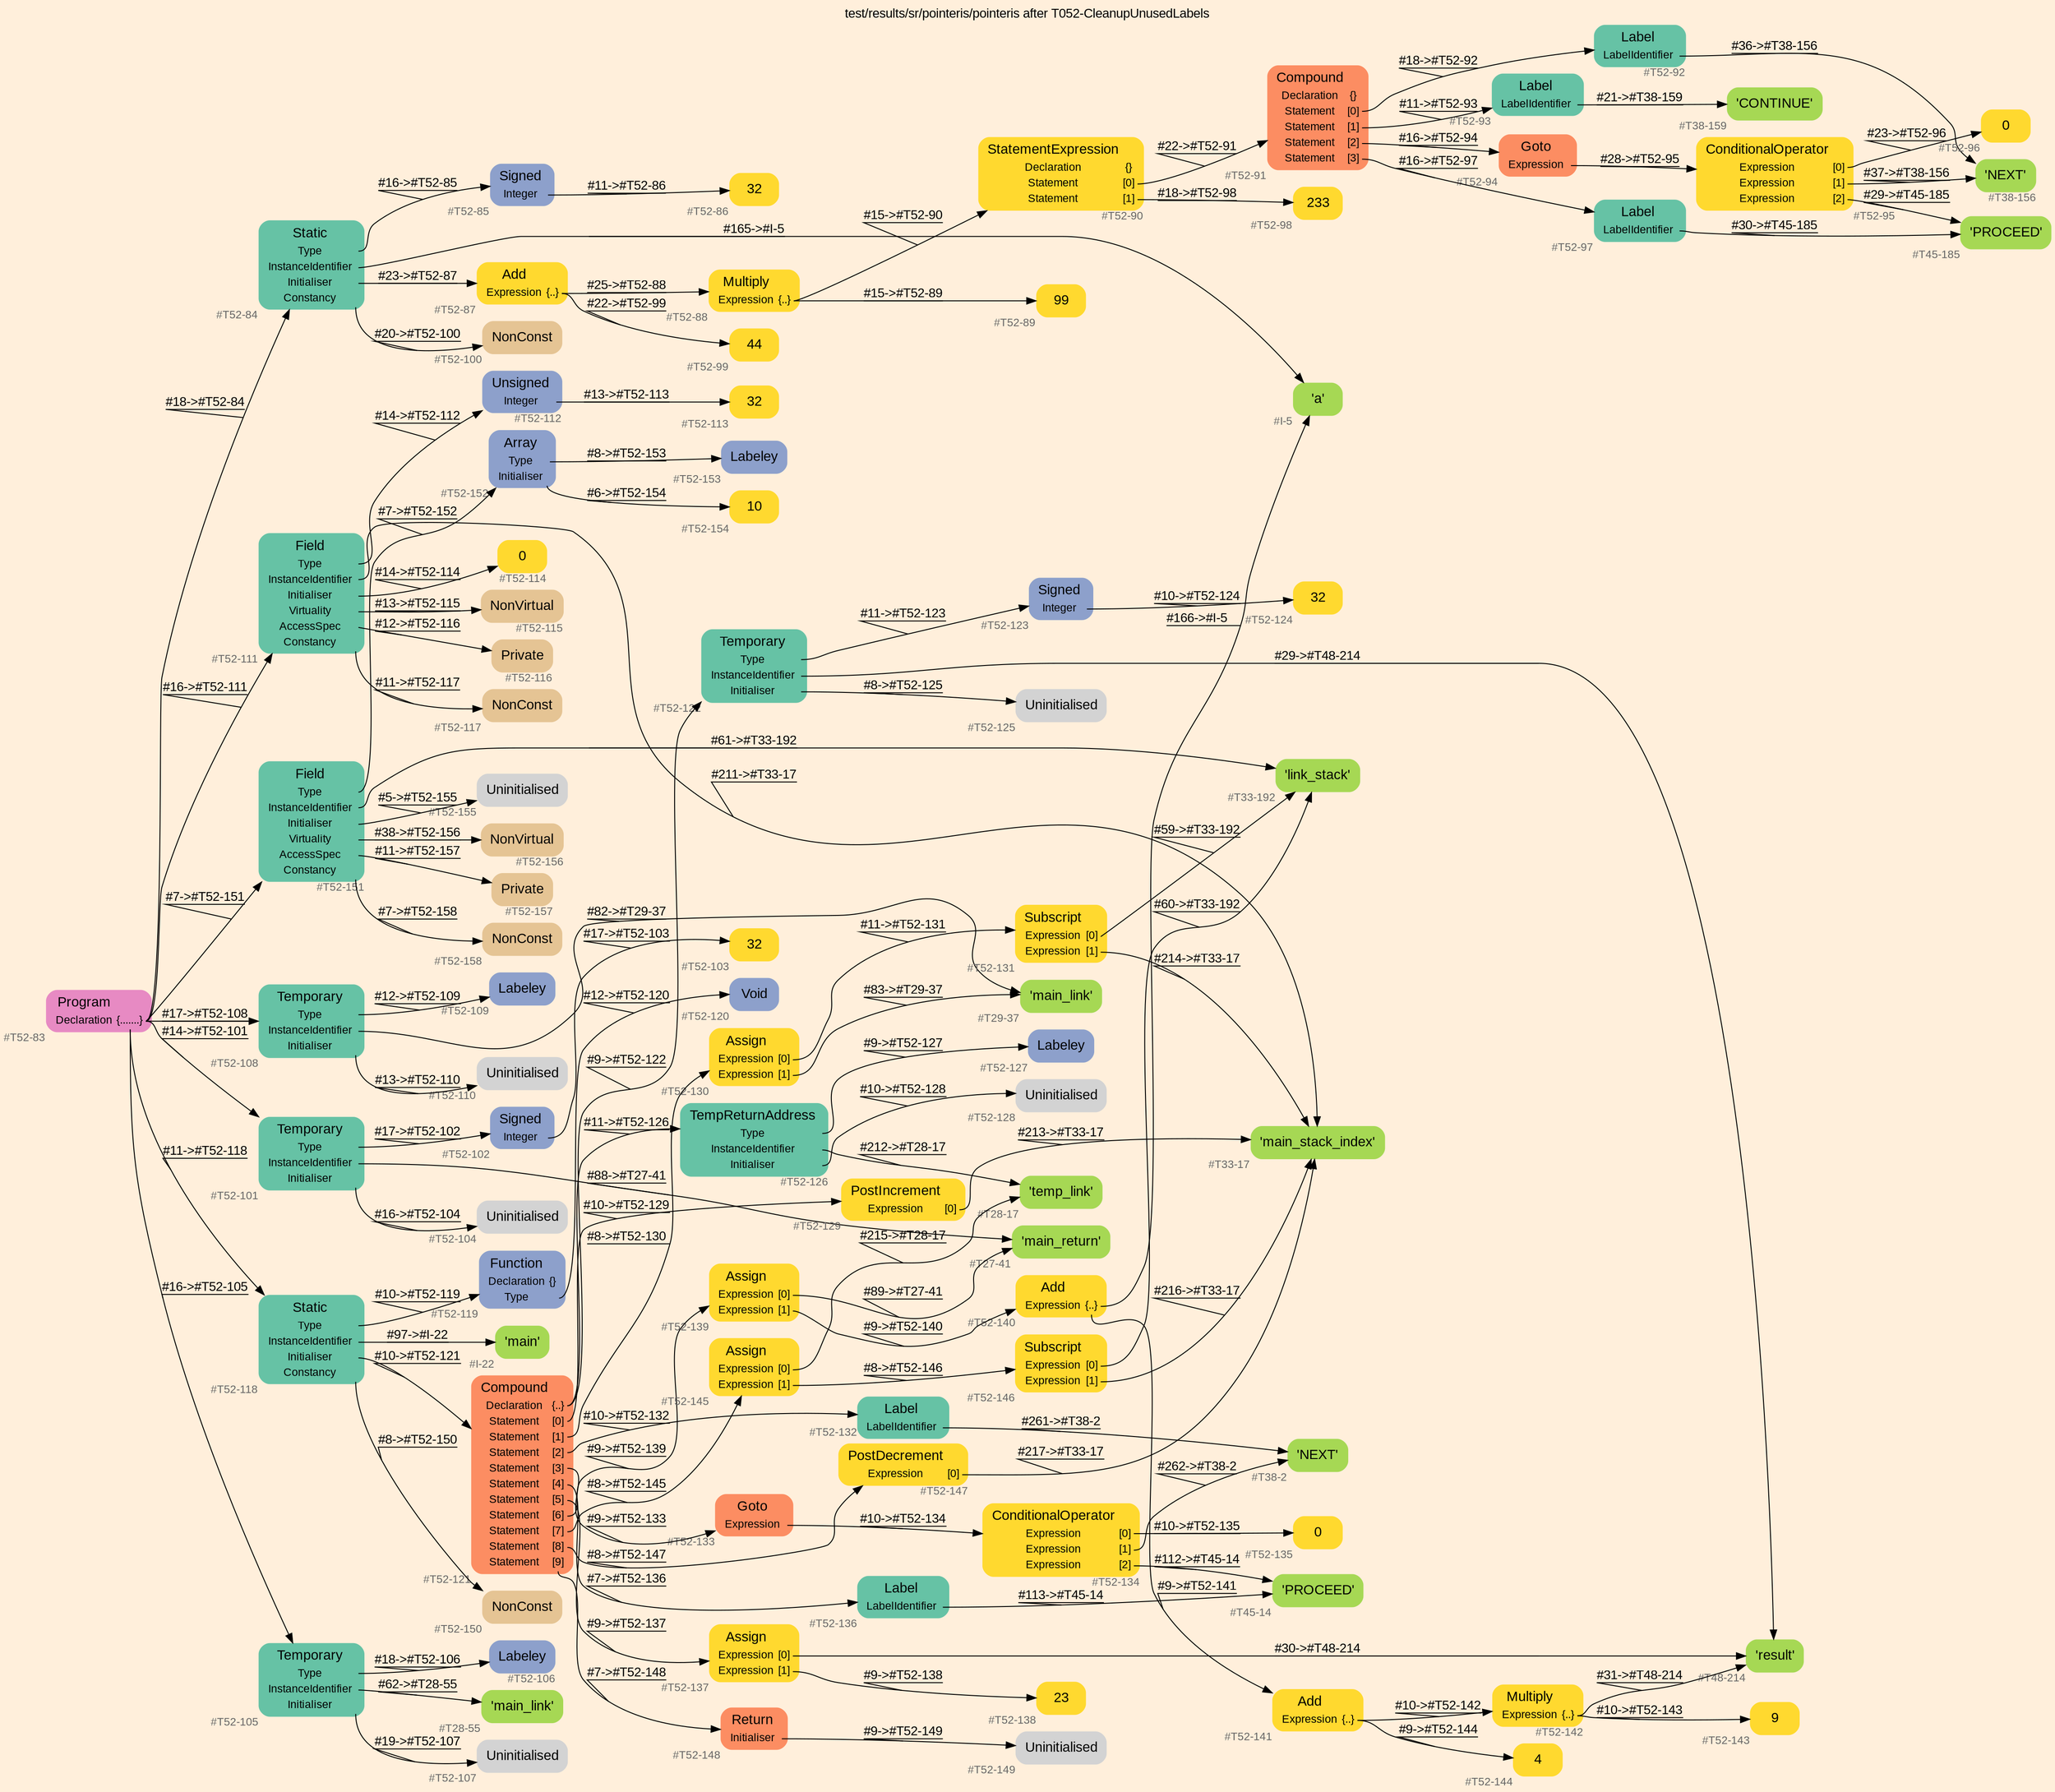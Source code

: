 digraph "test/results/sr/pointeris/pointeris after T052-CleanupUnusedLabels" {
label = "test/results/sr/pointeris/pointeris after T052-CleanupUnusedLabels"
labelloc = t
graph [
    rankdir = "LR"
    ranksep = 0.3
    bgcolor = antiquewhite1
    color = black
    fontcolor = black
    fontname = "Arial"
];
node [
    fontname = "Arial"
];
edge [
    fontname = "Arial"
];

// -------------------- node figure --------------------
// -------- block #T52-83 ----------
"#T52-83" [
    fillcolor = "/set28/4"
    xlabel = "#T52-83"
    fontsize = "12"
    fontcolor = grey40
    shape = "plaintext"
    label = <<TABLE BORDER="0" CELLBORDER="0" CELLSPACING="0">
     <TR><TD><FONT COLOR="black" POINT-SIZE="15">Program</FONT></TD></TR>
     <TR><TD><FONT COLOR="black" POINT-SIZE="12">Declaration</FONT></TD><TD PORT="port0"><FONT COLOR="black" POINT-SIZE="12">{.......}</FONT></TD></TR>
    </TABLE>>
    style = "rounded,filled"
];

// -------- block #T52-84 ----------
"#T52-84" [
    fillcolor = "/set28/1"
    xlabel = "#T52-84"
    fontsize = "12"
    fontcolor = grey40
    shape = "plaintext"
    label = <<TABLE BORDER="0" CELLBORDER="0" CELLSPACING="0">
     <TR><TD><FONT COLOR="black" POINT-SIZE="15">Static</FONT></TD></TR>
     <TR><TD><FONT COLOR="black" POINT-SIZE="12">Type</FONT></TD><TD PORT="port0"></TD></TR>
     <TR><TD><FONT COLOR="black" POINT-SIZE="12">InstanceIdentifier</FONT></TD><TD PORT="port1"></TD></TR>
     <TR><TD><FONT COLOR="black" POINT-SIZE="12">Initialiser</FONT></TD><TD PORT="port2"></TD></TR>
     <TR><TD><FONT COLOR="black" POINT-SIZE="12">Constancy</FONT></TD><TD PORT="port3"></TD></TR>
    </TABLE>>
    style = "rounded,filled"
];

// -------- block #T52-85 ----------
"#T52-85" [
    fillcolor = "/set28/3"
    xlabel = "#T52-85"
    fontsize = "12"
    fontcolor = grey40
    shape = "plaintext"
    label = <<TABLE BORDER="0" CELLBORDER="0" CELLSPACING="0">
     <TR><TD><FONT COLOR="black" POINT-SIZE="15">Signed</FONT></TD></TR>
     <TR><TD><FONT COLOR="black" POINT-SIZE="12">Integer</FONT></TD><TD PORT="port0"></TD></TR>
    </TABLE>>
    style = "rounded,filled"
];

// -------- block #T52-86 ----------
"#T52-86" [
    fillcolor = "/set28/6"
    xlabel = "#T52-86"
    fontsize = "12"
    fontcolor = grey40
    shape = "plaintext"
    label = <<TABLE BORDER="0" CELLBORDER="0" CELLSPACING="0">
     <TR><TD><FONT COLOR="black" POINT-SIZE="15">32</FONT></TD></TR>
    </TABLE>>
    style = "rounded,filled"
];

// -------- block #I-5 ----------
"#I-5" [
    fillcolor = "/set28/5"
    xlabel = "#I-5"
    fontsize = "12"
    fontcolor = grey40
    shape = "plaintext"
    label = <<TABLE BORDER="0" CELLBORDER="0" CELLSPACING="0">
     <TR><TD><FONT COLOR="black" POINT-SIZE="15">'a'</FONT></TD></TR>
    </TABLE>>
    style = "rounded,filled"
];

// -------- block #T52-87 ----------
"#T52-87" [
    fillcolor = "/set28/6"
    xlabel = "#T52-87"
    fontsize = "12"
    fontcolor = grey40
    shape = "plaintext"
    label = <<TABLE BORDER="0" CELLBORDER="0" CELLSPACING="0">
     <TR><TD><FONT COLOR="black" POINT-SIZE="15">Add</FONT></TD></TR>
     <TR><TD><FONT COLOR="black" POINT-SIZE="12">Expression</FONT></TD><TD PORT="port0"><FONT COLOR="black" POINT-SIZE="12">{..}</FONT></TD></TR>
    </TABLE>>
    style = "rounded,filled"
];

// -------- block #T52-88 ----------
"#T52-88" [
    fillcolor = "/set28/6"
    xlabel = "#T52-88"
    fontsize = "12"
    fontcolor = grey40
    shape = "plaintext"
    label = <<TABLE BORDER="0" CELLBORDER="0" CELLSPACING="0">
     <TR><TD><FONT COLOR="black" POINT-SIZE="15">Multiply</FONT></TD></TR>
     <TR><TD><FONT COLOR="black" POINT-SIZE="12">Expression</FONT></TD><TD PORT="port0"><FONT COLOR="black" POINT-SIZE="12">{..}</FONT></TD></TR>
    </TABLE>>
    style = "rounded,filled"
];

// -------- block #T52-89 ----------
"#T52-89" [
    fillcolor = "/set28/6"
    xlabel = "#T52-89"
    fontsize = "12"
    fontcolor = grey40
    shape = "plaintext"
    label = <<TABLE BORDER="0" CELLBORDER="0" CELLSPACING="0">
     <TR><TD><FONT COLOR="black" POINT-SIZE="15">99</FONT></TD></TR>
    </TABLE>>
    style = "rounded,filled"
];

// -------- block #T52-90 ----------
"#T52-90" [
    fillcolor = "/set28/6"
    xlabel = "#T52-90"
    fontsize = "12"
    fontcolor = grey40
    shape = "plaintext"
    label = <<TABLE BORDER="0" CELLBORDER="0" CELLSPACING="0">
     <TR><TD><FONT COLOR="black" POINT-SIZE="15">StatementExpression</FONT></TD></TR>
     <TR><TD><FONT COLOR="black" POINT-SIZE="12">Declaration</FONT></TD><TD PORT="port0"><FONT COLOR="black" POINT-SIZE="12">{}</FONT></TD></TR>
     <TR><TD><FONT COLOR="black" POINT-SIZE="12">Statement</FONT></TD><TD PORT="port1"><FONT COLOR="black" POINT-SIZE="12">[0]</FONT></TD></TR>
     <TR><TD><FONT COLOR="black" POINT-SIZE="12">Statement</FONT></TD><TD PORT="port2"><FONT COLOR="black" POINT-SIZE="12">[1]</FONT></TD></TR>
    </TABLE>>
    style = "rounded,filled"
];

// -------- block #T52-91 ----------
"#T52-91" [
    fillcolor = "/set28/2"
    xlabel = "#T52-91"
    fontsize = "12"
    fontcolor = grey40
    shape = "plaintext"
    label = <<TABLE BORDER="0" CELLBORDER="0" CELLSPACING="0">
     <TR><TD><FONT COLOR="black" POINT-SIZE="15">Compound</FONT></TD></TR>
     <TR><TD><FONT COLOR="black" POINT-SIZE="12">Declaration</FONT></TD><TD PORT="port0"><FONT COLOR="black" POINT-SIZE="12">{}</FONT></TD></TR>
     <TR><TD><FONT COLOR="black" POINT-SIZE="12">Statement</FONT></TD><TD PORT="port1"><FONT COLOR="black" POINT-SIZE="12">[0]</FONT></TD></TR>
     <TR><TD><FONT COLOR="black" POINT-SIZE="12">Statement</FONT></TD><TD PORT="port2"><FONT COLOR="black" POINT-SIZE="12">[1]</FONT></TD></TR>
     <TR><TD><FONT COLOR="black" POINT-SIZE="12">Statement</FONT></TD><TD PORT="port3"><FONT COLOR="black" POINT-SIZE="12">[2]</FONT></TD></TR>
     <TR><TD><FONT COLOR="black" POINT-SIZE="12">Statement</FONT></TD><TD PORT="port4"><FONT COLOR="black" POINT-SIZE="12">[3]</FONT></TD></TR>
    </TABLE>>
    style = "rounded,filled"
];

// -------- block #T52-92 ----------
"#T52-92" [
    fillcolor = "/set28/1"
    xlabel = "#T52-92"
    fontsize = "12"
    fontcolor = grey40
    shape = "plaintext"
    label = <<TABLE BORDER="0" CELLBORDER="0" CELLSPACING="0">
     <TR><TD><FONT COLOR="black" POINT-SIZE="15">Label</FONT></TD></TR>
     <TR><TD><FONT COLOR="black" POINT-SIZE="12">LabelIdentifier</FONT></TD><TD PORT="port0"></TD></TR>
    </TABLE>>
    style = "rounded,filled"
];

// -------- block #T38-156 ----------
"#T38-156" [
    fillcolor = "/set28/5"
    xlabel = "#T38-156"
    fontsize = "12"
    fontcolor = grey40
    shape = "plaintext"
    label = <<TABLE BORDER="0" CELLBORDER="0" CELLSPACING="0">
     <TR><TD><FONT COLOR="black" POINT-SIZE="15">'NEXT'</FONT></TD></TR>
    </TABLE>>
    style = "rounded,filled"
];

// -------- block #T52-93 ----------
"#T52-93" [
    fillcolor = "/set28/1"
    xlabel = "#T52-93"
    fontsize = "12"
    fontcolor = grey40
    shape = "plaintext"
    label = <<TABLE BORDER="0" CELLBORDER="0" CELLSPACING="0">
     <TR><TD><FONT COLOR="black" POINT-SIZE="15">Label</FONT></TD></TR>
     <TR><TD><FONT COLOR="black" POINT-SIZE="12">LabelIdentifier</FONT></TD><TD PORT="port0"></TD></TR>
    </TABLE>>
    style = "rounded,filled"
];

// -------- block #T38-159 ----------
"#T38-159" [
    fillcolor = "/set28/5"
    xlabel = "#T38-159"
    fontsize = "12"
    fontcolor = grey40
    shape = "plaintext"
    label = <<TABLE BORDER="0" CELLBORDER="0" CELLSPACING="0">
     <TR><TD><FONT COLOR="black" POINT-SIZE="15">'CONTINUE'</FONT></TD></TR>
    </TABLE>>
    style = "rounded,filled"
];

// -------- block #T52-94 ----------
"#T52-94" [
    fillcolor = "/set28/2"
    xlabel = "#T52-94"
    fontsize = "12"
    fontcolor = grey40
    shape = "plaintext"
    label = <<TABLE BORDER="0" CELLBORDER="0" CELLSPACING="0">
     <TR><TD><FONT COLOR="black" POINT-SIZE="15">Goto</FONT></TD></TR>
     <TR><TD><FONT COLOR="black" POINT-SIZE="12">Expression</FONT></TD><TD PORT="port0"></TD></TR>
    </TABLE>>
    style = "rounded,filled"
];

// -------- block #T52-95 ----------
"#T52-95" [
    fillcolor = "/set28/6"
    xlabel = "#T52-95"
    fontsize = "12"
    fontcolor = grey40
    shape = "plaintext"
    label = <<TABLE BORDER="0" CELLBORDER="0" CELLSPACING="0">
     <TR><TD><FONT COLOR="black" POINT-SIZE="15">ConditionalOperator</FONT></TD></TR>
     <TR><TD><FONT COLOR="black" POINT-SIZE="12">Expression</FONT></TD><TD PORT="port0"><FONT COLOR="black" POINT-SIZE="12">[0]</FONT></TD></TR>
     <TR><TD><FONT COLOR="black" POINT-SIZE="12">Expression</FONT></TD><TD PORT="port1"><FONT COLOR="black" POINT-SIZE="12">[1]</FONT></TD></TR>
     <TR><TD><FONT COLOR="black" POINT-SIZE="12">Expression</FONT></TD><TD PORT="port2"><FONT COLOR="black" POINT-SIZE="12">[2]</FONT></TD></TR>
    </TABLE>>
    style = "rounded,filled"
];

// -------- block #T52-96 ----------
"#T52-96" [
    fillcolor = "/set28/6"
    xlabel = "#T52-96"
    fontsize = "12"
    fontcolor = grey40
    shape = "plaintext"
    label = <<TABLE BORDER="0" CELLBORDER="0" CELLSPACING="0">
     <TR><TD><FONT COLOR="black" POINT-SIZE="15">0</FONT></TD></TR>
    </TABLE>>
    style = "rounded,filled"
];

// -------- block #T45-185 ----------
"#T45-185" [
    fillcolor = "/set28/5"
    xlabel = "#T45-185"
    fontsize = "12"
    fontcolor = grey40
    shape = "plaintext"
    label = <<TABLE BORDER="0" CELLBORDER="0" CELLSPACING="0">
     <TR><TD><FONT COLOR="black" POINT-SIZE="15">'PROCEED'</FONT></TD></TR>
    </TABLE>>
    style = "rounded,filled"
];

// -------- block #T52-97 ----------
"#T52-97" [
    fillcolor = "/set28/1"
    xlabel = "#T52-97"
    fontsize = "12"
    fontcolor = grey40
    shape = "plaintext"
    label = <<TABLE BORDER="0" CELLBORDER="0" CELLSPACING="0">
     <TR><TD><FONT COLOR="black" POINT-SIZE="15">Label</FONT></TD></TR>
     <TR><TD><FONT COLOR="black" POINT-SIZE="12">LabelIdentifier</FONT></TD><TD PORT="port0"></TD></TR>
    </TABLE>>
    style = "rounded,filled"
];

// -------- block #T52-98 ----------
"#T52-98" [
    fillcolor = "/set28/6"
    xlabel = "#T52-98"
    fontsize = "12"
    fontcolor = grey40
    shape = "plaintext"
    label = <<TABLE BORDER="0" CELLBORDER="0" CELLSPACING="0">
     <TR><TD><FONT COLOR="black" POINT-SIZE="15">233</FONT></TD></TR>
    </TABLE>>
    style = "rounded,filled"
];

// -------- block #T52-99 ----------
"#T52-99" [
    fillcolor = "/set28/6"
    xlabel = "#T52-99"
    fontsize = "12"
    fontcolor = grey40
    shape = "plaintext"
    label = <<TABLE BORDER="0" CELLBORDER="0" CELLSPACING="0">
     <TR><TD><FONT COLOR="black" POINT-SIZE="15">44</FONT></TD></TR>
    </TABLE>>
    style = "rounded,filled"
];

// -------- block #T52-100 ----------
"#T52-100" [
    fillcolor = "/set28/7"
    xlabel = "#T52-100"
    fontsize = "12"
    fontcolor = grey40
    shape = "plaintext"
    label = <<TABLE BORDER="0" CELLBORDER="0" CELLSPACING="0">
     <TR><TD><FONT COLOR="black" POINT-SIZE="15">NonConst</FONT></TD></TR>
    </TABLE>>
    style = "rounded,filled"
];

// -------- block #T52-101 ----------
"#T52-101" [
    fillcolor = "/set28/1"
    xlabel = "#T52-101"
    fontsize = "12"
    fontcolor = grey40
    shape = "plaintext"
    label = <<TABLE BORDER="0" CELLBORDER="0" CELLSPACING="0">
     <TR><TD><FONT COLOR="black" POINT-SIZE="15">Temporary</FONT></TD></TR>
     <TR><TD><FONT COLOR="black" POINT-SIZE="12">Type</FONT></TD><TD PORT="port0"></TD></TR>
     <TR><TD><FONT COLOR="black" POINT-SIZE="12">InstanceIdentifier</FONT></TD><TD PORT="port1"></TD></TR>
     <TR><TD><FONT COLOR="black" POINT-SIZE="12">Initialiser</FONT></TD><TD PORT="port2"></TD></TR>
    </TABLE>>
    style = "rounded,filled"
];

// -------- block #T52-102 ----------
"#T52-102" [
    fillcolor = "/set28/3"
    xlabel = "#T52-102"
    fontsize = "12"
    fontcolor = grey40
    shape = "plaintext"
    label = <<TABLE BORDER="0" CELLBORDER="0" CELLSPACING="0">
     <TR><TD><FONT COLOR="black" POINT-SIZE="15">Signed</FONT></TD></TR>
     <TR><TD><FONT COLOR="black" POINT-SIZE="12">Integer</FONT></TD><TD PORT="port0"></TD></TR>
    </TABLE>>
    style = "rounded,filled"
];

// -------- block #T52-103 ----------
"#T52-103" [
    fillcolor = "/set28/6"
    xlabel = "#T52-103"
    fontsize = "12"
    fontcolor = grey40
    shape = "plaintext"
    label = <<TABLE BORDER="0" CELLBORDER="0" CELLSPACING="0">
     <TR><TD><FONT COLOR="black" POINT-SIZE="15">32</FONT></TD></TR>
    </TABLE>>
    style = "rounded,filled"
];

// -------- block #T27-41 ----------
"#T27-41" [
    fillcolor = "/set28/5"
    xlabel = "#T27-41"
    fontsize = "12"
    fontcolor = grey40
    shape = "plaintext"
    label = <<TABLE BORDER="0" CELLBORDER="0" CELLSPACING="0">
     <TR><TD><FONT COLOR="black" POINT-SIZE="15">'main_return'</FONT></TD></TR>
    </TABLE>>
    style = "rounded,filled"
];

// -------- block #T52-104 ----------
"#T52-104" [
    xlabel = "#T52-104"
    fontsize = "12"
    fontcolor = grey40
    shape = "plaintext"
    label = <<TABLE BORDER="0" CELLBORDER="0" CELLSPACING="0">
     <TR><TD><FONT COLOR="black" POINT-SIZE="15">Uninitialised</FONT></TD></TR>
    </TABLE>>
    style = "rounded,filled"
];

// -------- block #T52-105 ----------
"#T52-105" [
    fillcolor = "/set28/1"
    xlabel = "#T52-105"
    fontsize = "12"
    fontcolor = grey40
    shape = "plaintext"
    label = <<TABLE BORDER="0" CELLBORDER="0" CELLSPACING="0">
     <TR><TD><FONT COLOR="black" POINT-SIZE="15">Temporary</FONT></TD></TR>
     <TR><TD><FONT COLOR="black" POINT-SIZE="12">Type</FONT></TD><TD PORT="port0"></TD></TR>
     <TR><TD><FONT COLOR="black" POINT-SIZE="12">InstanceIdentifier</FONT></TD><TD PORT="port1"></TD></TR>
     <TR><TD><FONT COLOR="black" POINT-SIZE="12">Initialiser</FONT></TD><TD PORT="port2"></TD></TR>
    </TABLE>>
    style = "rounded,filled"
];

// -------- block #T52-106 ----------
"#T52-106" [
    fillcolor = "/set28/3"
    xlabel = "#T52-106"
    fontsize = "12"
    fontcolor = grey40
    shape = "plaintext"
    label = <<TABLE BORDER="0" CELLBORDER="0" CELLSPACING="0">
     <TR><TD><FONT COLOR="black" POINT-SIZE="15">Labeley</FONT></TD></TR>
    </TABLE>>
    style = "rounded,filled"
];

// -------- block #T28-55 ----------
"#T28-55" [
    fillcolor = "/set28/5"
    xlabel = "#T28-55"
    fontsize = "12"
    fontcolor = grey40
    shape = "plaintext"
    label = <<TABLE BORDER="0" CELLBORDER="0" CELLSPACING="0">
     <TR><TD><FONT COLOR="black" POINT-SIZE="15">'main_link'</FONT></TD></TR>
    </TABLE>>
    style = "rounded,filled"
];

// -------- block #T52-107 ----------
"#T52-107" [
    xlabel = "#T52-107"
    fontsize = "12"
    fontcolor = grey40
    shape = "plaintext"
    label = <<TABLE BORDER="0" CELLBORDER="0" CELLSPACING="0">
     <TR><TD><FONT COLOR="black" POINT-SIZE="15">Uninitialised</FONT></TD></TR>
    </TABLE>>
    style = "rounded,filled"
];

// -------- block #T52-108 ----------
"#T52-108" [
    fillcolor = "/set28/1"
    xlabel = "#T52-108"
    fontsize = "12"
    fontcolor = grey40
    shape = "plaintext"
    label = <<TABLE BORDER="0" CELLBORDER="0" CELLSPACING="0">
     <TR><TD><FONT COLOR="black" POINT-SIZE="15">Temporary</FONT></TD></TR>
     <TR><TD><FONT COLOR="black" POINT-SIZE="12">Type</FONT></TD><TD PORT="port0"></TD></TR>
     <TR><TD><FONT COLOR="black" POINT-SIZE="12">InstanceIdentifier</FONT></TD><TD PORT="port1"></TD></TR>
     <TR><TD><FONT COLOR="black" POINT-SIZE="12">Initialiser</FONT></TD><TD PORT="port2"></TD></TR>
    </TABLE>>
    style = "rounded,filled"
];

// -------- block #T52-109 ----------
"#T52-109" [
    fillcolor = "/set28/3"
    xlabel = "#T52-109"
    fontsize = "12"
    fontcolor = grey40
    shape = "plaintext"
    label = <<TABLE BORDER="0" CELLBORDER="0" CELLSPACING="0">
     <TR><TD><FONT COLOR="black" POINT-SIZE="15">Labeley</FONT></TD></TR>
    </TABLE>>
    style = "rounded,filled"
];

// -------- block #T29-37 ----------
"#T29-37" [
    fillcolor = "/set28/5"
    xlabel = "#T29-37"
    fontsize = "12"
    fontcolor = grey40
    shape = "plaintext"
    label = <<TABLE BORDER="0" CELLBORDER="0" CELLSPACING="0">
     <TR><TD><FONT COLOR="black" POINT-SIZE="15">'main_link'</FONT></TD></TR>
    </TABLE>>
    style = "rounded,filled"
];

// -------- block #T52-110 ----------
"#T52-110" [
    xlabel = "#T52-110"
    fontsize = "12"
    fontcolor = grey40
    shape = "plaintext"
    label = <<TABLE BORDER="0" CELLBORDER="0" CELLSPACING="0">
     <TR><TD><FONT COLOR="black" POINT-SIZE="15">Uninitialised</FONT></TD></TR>
    </TABLE>>
    style = "rounded,filled"
];

// -------- block #T52-111 ----------
"#T52-111" [
    fillcolor = "/set28/1"
    xlabel = "#T52-111"
    fontsize = "12"
    fontcolor = grey40
    shape = "plaintext"
    label = <<TABLE BORDER="0" CELLBORDER="0" CELLSPACING="0">
     <TR><TD><FONT COLOR="black" POINT-SIZE="15">Field</FONT></TD></TR>
     <TR><TD><FONT COLOR="black" POINT-SIZE="12">Type</FONT></TD><TD PORT="port0"></TD></TR>
     <TR><TD><FONT COLOR="black" POINT-SIZE="12">InstanceIdentifier</FONT></TD><TD PORT="port1"></TD></TR>
     <TR><TD><FONT COLOR="black" POINT-SIZE="12">Initialiser</FONT></TD><TD PORT="port2"></TD></TR>
     <TR><TD><FONT COLOR="black" POINT-SIZE="12">Virtuality</FONT></TD><TD PORT="port3"></TD></TR>
     <TR><TD><FONT COLOR="black" POINT-SIZE="12">AccessSpec</FONT></TD><TD PORT="port4"></TD></TR>
     <TR><TD><FONT COLOR="black" POINT-SIZE="12">Constancy</FONT></TD><TD PORT="port5"></TD></TR>
    </TABLE>>
    style = "rounded,filled"
];

// -------- block #T52-112 ----------
"#T52-112" [
    fillcolor = "/set28/3"
    xlabel = "#T52-112"
    fontsize = "12"
    fontcolor = grey40
    shape = "plaintext"
    label = <<TABLE BORDER="0" CELLBORDER="0" CELLSPACING="0">
     <TR><TD><FONT COLOR="black" POINT-SIZE="15">Unsigned</FONT></TD></TR>
     <TR><TD><FONT COLOR="black" POINT-SIZE="12">Integer</FONT></TD><TD PORT="port0"></TD></TR>
    </TABLE>>
    style = "rounded,filled"
];

// -------- block #T52-113 ----------
"#T52-113" [
    fillcolor = "/set28/6"
    xlabel = "#T52-113"
    fontsize = "12"
    fontcolor = grey40
    shape = "plaintext"
    label = <<TABLE BORDER="0" CELLBORDER="0" CELLSPACING="0">
     <TR><TD><FONT COLOR="black" POINT-SIZE="15">32</FONT></TD></TR>
    </TABLE>>
    style = "rounded,filled"
];

// -------- block #T33-17 ----------
"#T33-17" [
    fillcolor = "/set28/5"
    xlabel = "#T33-17"
    fontsize = "12"
    fontcolor = grey40
    shape = "plaintext"
    label = <<TABLE BORDER="0" CELLBORDER="0" CELLSPACING="0">
     <TR><TD><FONT COLOR="black" POINT-SIZE="15">'main_stack_index'</FONT></TD></TR>
    </TABLE>>
    style = "rounded,filled"
];

// -------- block #T52-114 ----------
"#T52-114" [
    fillcolor = "/set28/6"
    xlabel = "#T52-114"
    fontsize = "12"
    fontcolor = grey40
    shape = "plaintext"
    label = <<TABLE BORDER="0" CELLBORDER="0" CELLSPACING="0">
     <TR><TD><FONT COLOR="black" POINT-SIZE="15">0</FONT></TD></TR>
    </TABLE>>
    style = "rounded,filled"
];

// -------- block #T52-115 ----------
"#T52-115" [
    fillcolor = "/set28/7"
    xlabel = "#T52-115"
    fontsize = "12"
    fontcolor = grey40
    shape = "plaintext"
    label = <<TABLE BORDER="0" CELLBORDER="0" CELLSPACING="0">
     <TR><TD><FONT COLOR="black" POINT-SIZE="15">NonVirtual</FONT></TD></TR>
    </TABLE>>
    style = "rounded,filled"
];

// -------- block #T52-116 ----------
"#T52-116" [
    fillcolor = "/set28/7"
    xlabel = "#T52-116"
    fontsize = "12"
    fontcolor = grey40
    shape = "plaintext"
    label = <<TABLE BORDER="0" CELLBORDER="0" CELLSPACING="0">
     <TR><TD><FONT COLOR="black" POINT-SIZE="15">Private</FONT></TD></TR>
    </TABLE>>
    style = "rounded,filled"
];

// -------- block #T52-117 ----------
"#T52-117" [
    fillcolor = "/set28/7"
    xlabel = "#T52-117"
    fontsize = "12"
    fontcolor = grey40
    shape = "plaintext"
    label = <<TABLE BORDER="0" CELLBORDER="0" CELLSPACING="0">
     <TR><TD><FONT COLOR="black" POINT-SIZE="15">NonConst</FONT></TD></TR>
    </TABLE>>
    style = "rounded,filled"
];

// -------- block #T52-118 ----------
"#T52-118" [
    fillcolor = "/set28/1"
    xlabel = "#T52-118"
    fontsize = "12"
    fontcolor = grey40
    shape = "plaintext"
    label = <<TABLE BORDER="0" CELLBORDER="0" CELLSPACING="0">
     <TR><TD><FONT COLOR="black" POINT-SIZE="15">Static</FONT></TD></TR>
     <TR><TD><FONT COLOR="black" POINT-SIZE="12">Type</FONT></TD><TD PORT="port0"></TD></TR>
     <TR><TD><FONT COLOR="black" POINT-SIZE="12">InstanceIdentifier</FONT></TD><TD PORT="port1"></TD></TR>
     <TR><TD><FONT COLOR="black" POINT-SIZE="12">Initialiser</FONT></TD><TD PORT="port2"></TD></TR>
     <TR><TD><FONT COLOR="black" POINT-SIZE="12">Constancy</FONT></TD><TD PORT="port3"></TD></TR>
    </TABLE>>
    style = "rounded,filled"
];

// -------- block #T52-119 ----------
"#T52-119" [
    fillcolor = "/set28/3"
    xlabel = "#T52-119"
    fontsize = "12"
    fontcolor = grey40
    shape = "plaintext"
    label = <<TABLE BORDER="0" CELLBORDER="0" CELLSPACING="0">
     <TR><TD><FONT COLOR="black" POINT-SIZE="15">Function</FONT></TD></TR>
     <TR><TD><FONT COLOR="black" POINT-SIZE="12">Declaration</FONT></TD><TD PORT="port0"><FONT COLOR="black" POINT-SIZE="12">{}</FONT></TD></TR>
     <TR><TD><FONT COLOR="black" POINT-SIZE="12">Type</FONT></TD><TD PORT="port1"></TD></TR>
    </TABLE>>
    style = "rounded,filled"
];

// -------- block #T52-120 ----------
"#T52-120" [
    fillcolor = "/set28/3"
    xlabel = "#T52-120"
    fontsize = "12"
    fontcolor = grey40
    shape = "plaintext"
    label = <<TABLE BORDER="0" CELLBORDER="0" CELLSPACING="0">
     <TR><TD><FONT COLOR="black" POINT-SIZE="15">Void</FONT></TD></TR>
    </TABLE>>
    style = "rounded,filled"
];

// -------- block #I-22 ----------
"#I-22" [
    fillcolor = "/set28/5"
    xlabel = "#I-22"
    fontsize = "12"
    fontcolor = grey40
    shape = "plaintext"
    label = <<TABLE BORDER="0" CELLBORDER="0" CELLSPACING="0">
     <TR><TD><FONT COLOR="black" POINT-SIZE="15">'main'</FONT></TD></TR>
    </TABLE>>
    style = "rounded,filled"
];

// -------- block #T52-121 ----------
"#T52-121" [
    fillcolor = "/set28/2"
    xlabel = "#T52-121"
    fontsize = "12"
    fontcolor = grey40
    shape = "plaintext"
    label = <<TABLE BORDER="0" CELLBORDER="0" CELLSPACING="0">
     <TR><TD><FONT COLOR="black" POINT-SIZE="15">Compound</FONT></TD></TR>
     <TR><TD><FONT COLOR="black" POINT-SIZE="12">Declaration</FONT></TD><TD PORT="port0"><FONT COLOR="black" POINT-SIZE="12">{..}</FONT></TD></TR>
     <TR><TD><FONT COLOR="black" POINT-SIZE="12">Statement</FONT></TD><TD PORT="port1"><FONT COLOR="black" POINT-SIZE="12">[0]</FONT></TD></TR>
     <TR><TD><FONT COLOR="black" POINT-SIZE="12">Statement</FONT></TD><TD PORT="port2"><FONT COLOR="black" POINT-SIZE="12">[1]</FONT></TD></TR>
     <TR><TD><FONT COLOR="black" POINT-SIZE="12">Statement</FONT></TD><TD PORT="port3"><FONT COLOR="black" POINT-SIZE="12">[2]</FONT></TD></TR>
     <TR><TD><FONT COLOR="black" POINT-SIZE="12">Statement</FONT></TD><TD PORT="port4"><FONT COLOR="black" POINT-SIZE="12">[3]</FONT></TD></TR>
     <TR><TD><FONT COLOR="black" POINT-SIZE="12">Statement</FONT></TD><TD PORT="port5"><FONT COLOR="black" POINT-SIZE="12">[4]</FONT></TD></TR>
     <TR><TD><FONT COLOR="black" POINT-SIZE="12">Statement</FONT></TD><TD PORT="port6"><FONT COLOR="black" POINT-SIZE="12">[5]</FONT></TD></TR>
     <TR><TD><FONT COLOR="black" POINT-SIZE="12">Statement</FONT></TD><TD PORT="port7"><FONT COLOR="black" POINT-SIZE="12">[6]</FONT></TD></TR>
     <TR><TD><FONT COLOR="black" POINT-SIZE="12">Statement</FONT></TD><TD PORT="port8"><FONT COLOR="black" POINT-SIZE="12">[7]</FONT></TD></TR>
     <TR><TD><FONT COLOR="black" POINT-SIZE="12">Statement</FONT></TD><TD PORT="port9"><FONT COLOR="black" POINT-SIZE="12">[8]</FONT></TD></TR>
     <TR><TD><FONT COLOR="black" POINT-SIZE="12">Statement</FONT></TD><TD PORT="port10"><FONT COLOR="black" POINT-SIZE="12">[9]</FONT></TD></TR>
    </TABLE>>
    style = "rounded,filled"
];

// -------- block #T52-122 ----------
"#T52-122" [
    fillcolor = "/set28/1"
    xlabel = "#T52-122"
    fontsize = "12"
    fontcolor = grey40
    shape = "plaintext"
    label = <<TABLE BORDER="0" CELLBORDER="0" CELLSPACING="0">
     <TR><TD><FONT COLOR="black" POINT-SIZE="15">Temporary</FONT></TD></TR>
     <TR><TD><FONT COLOR="black" POINT-SIZE="12">Type</FONT></TD><TD PORT="port0"></TD></TR>
     <TR><TD><FONT COLOR="black" POINT-SIZE="12">InstanceIdentifier</FONT></TD><TD PORT="port1"></TD></TR>
     <TR><TD><FONT COLOR="black" POINT-SIZE="12">Initialiser</FONT></TD><TD PORT="port2"></TD></TR>
    </TABLE>>
    style = "rounded,filled"
];

// -------- block #T52-123 ----------
"#T52-123" [
    fillcolor = "/set28/3"
    xlabel = "#T52-123"
    fontsize = "12"
    fontcolor = grey40
    shape = "plaintext"
    label = <<TABLE BORDER="0" CELLBORDER="0" CELLSPACING="0">
     <TR><TD><FONT COLOR="black" POINT-SIZE="15">Signed</FONT></TD></TR>
     <TR><TD><FONT COLOR="black" POINT-SIZE="12">Integer</FONT></TD><TD PORT="port0"></TD></TR>
    </TABLE>>
    style = "rounded,filled"
];

// -------- block #T52-124 ----------
"#T52-124" [
    fillcolor = "/set28/6"
    xlabel = "#T52-124"
    fontsize = "12"
    fontcolor = grey40
    shape = "plaintext"
    label = <<TABLE BORDER="0" CELLBORDER="0" CELLSPACING="0">
     <TR><TD><FONT COLOR="black" POINT-SIZE="15">32</FONT></TD></TR>
    </TABLE>>
    style = "rounded,filled"
];

// -------- block #T48-214 ----------
"#T48-214" [
    fillcolor = "/set28/5"
    xlabel = "#T48-214"
    fontsize = "12"
    fontcolor = grey40
    shape = "plaintext"
    label = <<TABLE BORDER="0" CELLBORDER="0" CELLSPACING="0">
     <TR><TD><FONT COLOR="black" POINT-SIZE="15">'result'</FONT></TD></TR>
    </TABLE>>
    style = "rounded,filled"
];

// -------- block #T52-125 ----------
"#T52-125" [
    xlabel = "#T52-125"
    fontsize = "12"
    fontcolor = grey40
    shape = "plaintext"
    label = <<TABLE BORDER="0" CELLBORDER="0" CELLSPACING="0">
     <TR><TD><FONT COLOR="black" POINT-SIZE="15">Uninitialised</FONT></TD></TR>
    </TABLE>>
    style = "rounded,filled"
];

// -------- block #T52-126 ----------
"#T52-126" [
    fillcolor = "/set28/1"
    xlabel = "#T52-126"
    fontsize = "12"
    fontcolor = grey40
    shape = "plaintext"
    label = <<TABLE BORDER="0" CELLBORDER="0" CELLSPACING="0">
     <TR><TD><FONT COLOR="black" POINT-SIZE="15">TempReturnAddress</FONT></TD></TR>
     <TR><TD><FONT COLOR="black" POINT-SIZE="12">Type</FONT></TD><TD PORT="port0"></TD></TR>
     <TR><TD><FONT COLOR="black" POINT-SIZE="12">InstanceIdentifier</FONT></TD><TD PORT="port1"></TD></TR>
     <TR><TD><FONT COLOR="black" POINT-SIZE="12">Initialiser</FONT></TD><TD PORT="port2"></TD></TR>
    </TABLE>>
    style = "rounded,filled"
];

// -------- block #T52-127 ----------
"#T52-127" [
    fillcolor = "/set28/3"
    xlabel = "#T52-127"
    fontsize = "12"
    fontcolor = grey40
    shape = "plaintext"
    label = <<TABLE BORDER="0" CELLBORDER="0" CELLSPACING="0">
     <TR><TD><FONT COLOR="black" POINT-SIZE="15">Labeley</FONT></TD></TR>
    </TABLE>>
    style = "rounded,filled"
];

// -------- block #T28-17 ----------
"#T28-17" [
    fillcolor = "/set28/5"
    xlabel = "#T28-17"
    fontsize = "12"
    fontcolor = grey40
    shape = "plaintext"
    label = <<TABLE BORDER="0" CELLBORDER="0" CELLSPACING="0">
     <TR><TD><FONT COLOR="black" POINT-SIZE="15">'temp_link'</FONT></TD></TR>
    </TABLE>>
    style = "rounded,filled"
];

// -------- block #T52-128 ----------
"#T52-128" [
    xlabel = "#T52-128"
    fontsize = "12"
    fontcolor = grey40
    shape = "plaintext"
    label = <<TABLE BORDER="0" CELLBORDER="0" CELLSPACING="0">
     <TR><TD><FONT COLOR="black" POINT-SIZE="15">Uninitialised</FONT></TD></TR>
    </TABLE>>
    style = "rounded,filled"
];

// -------- block #T52-129 ----------
"#T52-129" [
    fillcolor = "/set28/6"
    xlabel = "#T52-129"
    fontsize = "12"
    fontcolor = grey40
    shape = "plaintext"
    label = <<TABLE BORDER="0" CELLBORDER="0" CELLSPACING="0">
     <TR><TD><FONT COLOR="black" POINT-SIZE="15">PostIncrement</FONT></TD></TR>
     <TR><TD><FONT COLOR="black" POINT-SIZE="12">Expression</FONT></TD><TD PORT="port0"><FONT COLOR="black" POINT-SIZE="12">[0]</FONT></TD></TR>
    </TABLE>>
    style = "rounded,filled"
];

// -------- block #T52-130 ----------
"#T52-130" [
    fillcolor = "/set28/6"
    xlabel = "#T52-130"
    fontsize = "12"
    fontcolor = grey40
    shape = "plaintext"
    label = <<TABLE BORDER="0" CELLBORDER="0" CELLSPACING="0">
     <TR><TD><FONT COLOR="black" POINT-SIZE="15">Assign</FONT></TD></TR>
     <TR><TD><FONT COLOR="black" POINT-SIZE="12">Expression</FONT></TD><TD PORT="port0"><FONT COLOR="black" POINT-SIZE="12">[0]</FONT></TD></TR>
     <TR><TD><FONT COLOR="black" POINT-SIZE="12">Expression</FONT></TD><TD PORT="port1"><FONT COLOR="black" POINT-SIZE="12">[1]</FONT></TD></TR>
    </TABLE>>
    style = "rounded,filled"
];

// -------- block #T52-131 ----------
"#T52-131" [
    fillcolor = "/set28/6"
    xlabel = "#T52-131"
    fontsize = "12"
    fontcolor = grey40
    shape = "plaintext"
    label = <<TABLE BORDER="0" CELLBORDER="0" CELLSPACING="0">
     <TR><TD><FONT COLOR="black" POINT-SIZE="15">Subscript</FONT></TD></TR>
     <TR><TD><FONT COLOR="black" POINT-SIZE="12">Expression</FONT></TD><TD PORT="port0"><FONT COLOR="black" POINT-SIZE="12">[0]</FONT></TD></TR>
     <TR><TD><FONT COLOR="black" POINT-SIZE="12">Expression</FONT></TD><TD PORT="port1"><FONT COLOR="black" POINT-SIZE="12">[1]</FONT></TD></TR>
    </TABLE>>
    style = "rounded,filled"
];

// -------- block #T33-192 ----------
"#T33-192" [
    fillcolor = "/set28/5"
    xlabel = "#T33-192"
    fontsize = "12"
    fontcolor = grey40
    shape = "plaintext"
    label = <<TABLE BORDER="0" CELLBORDER="0" CELLSPACING="0">
     <TR><TD><FONT COLOR="black" POINT-SIZE="15">'link_stack'</FONT></TD></TR>
    </TABLE>>
    style = "rounded,filled"
];

// -------- block #T52-132 ----------
"#T52-132" [
    fillcolor = "/set28/1"
    xlabel = "#T52-132"
    fontsize = "12"
    fontcolor = grey40
    shape = "plaintext"
    label = <<TABLE BORDER="0" CELLBORDER="0" CELLSPACING="0">
     <TR><TD><FONT COLOR="black" POINT-SIZE="15">Label</FONT></TD></TR>
     <TR><TD><FONT COLOR="black" POINT-SIZE="12">LabelIdentifier</FONT></TD><TD PORT="port0"></TD></TR>
    </TABLE>>
    style = "rounded,filled"
];

// -------- block #T38-2 ----------
"#T38-2" [
    fillcolor = "/set28/5"
    xlabel = "#T38-2"
    fontsize = "12"
    fontcolor = grey40
    shape = "plaintext"
    label = <<TABLE BORDER="0" CELLBORDER="0" CELLSPACING="0">
     <TR><TD><FONT COLOR="black" POINT-SIZE="15">'NEXT'</FONT></TD></TR>
    </TABLE>>
    style = "rounded,filled"
];

// -------- block #T52-133 ----------
"#T52-133" [
    fillcolor = "/set28/2"
    xlabel = "#T52-133"
    fontsize = "12"
    fontcolor = grey40
    shape = "plaintext"
    label = <<TABLE BORDER="0" CELLBORDER="0" CELLSPACING="0">
     <TR><TD><FONT COLOR="black" POINT-SIZE="15">Goto</FONT></TD></TR>
     <TR><TD><FONT COLOR="black" POINT-SIZE="12">Expression</FONT></TD><TD PORT="port0"></TD></TR>
    </TABLE>>
    style = "rounded,filled"
];

// -------- block #T52-134 ----------
"#T52-134" [
    fillcolor = "/set28/6"
    xlabel = "#T52-134"
    fontsize = "12"
    fontcolor = grey40
    shape = "plaintext"
    label = <<TABLE BORDER="0" CELLBORDER="0" CELLSPACING="0">
     <TR><TD><FONT COLOR="black" POINT-SIZE="15">ConditionalOperator</FONT></TD></TR>
     <TR><TD><FONT COLOR="black" POINT-SIZE="12">Expression</FONT></TD><TD PORT="port0"><FONT COLOR="black" POINT-SIZE="12">[0]</FONT></TD></TR>
     <TR><TD><FONT COLOR="black" POINT-SIZE="12">Expression</FONT></TD><TD PORT="port1"><FONT COLOR="black" POINT-SIZE="12">[1]</FONT></TD></TR>
     <TR><TD><FONT COLOR="black" POINT-SIZE="12">Expression</FONT></TD><TD PORT="port2"><FONT COLOR="black" POINT-SIZE="12">[2]</FONT></TD></TR>
    </TABLE>>
    style = "rounded,filled"
];

// -------- block #T52-135 ----------
"#T52-135" [
    fillcolor = "/set28/6"
    xlabel = "#T52-135"
    fontsize = "12"
    fontcolor = grey40
    shape = "plaintext"
    label = <<TABLE BORDER="0" CELLBORDER="0" CELLSPACING="0">
     <TR><TD><FONT COLOR="black" POINT-SIZE="15">0</FONT></TD></TR>
    </TABLE>>
    style = "rounded,filled"
];

// -------- block #T45-14 ----------
"#T45-14" [
    fillcolor = "/set28/5"
    xlabel = "#T45-14"
    fontsize = "12"
    fontcolor = grey40
    shape = "plaintext"
    label = <<TABLE BORDER="0" CELLBORDER="0" CELLSPACING="0">
     <TR><TD><FONT COLOR="black" POINT-SIZE="15">'PROCEED'</FONT></TD></TR>
    </TABLE>>
    style = "rounded,filled"
];

// -------- block #T52-136 ----------
"#T52-136" [
    fillcolor = "/set28/1"
    xlabel = "#T52-136"
    fontsize = "12"
    fontcolor = grey40
    shape = "plaintext"
    label = <<TABLE BORDER="0" CELLBORDER="0" CELLSPACING="0">
     <TR><TD><FONT COLOR="black" POINT-SIZE="15">Label</FONT></TD></TR>
     <TR><TD><FONT COLOR="black" POINT-SIZE="12">LabelIdentifier</FONT></TD><TD PORT="port0"></TD></TR>
    </TABLE>>
    style = "rounded,filled"
];

// -------- block #T52-137 ----------
"#T52-137" [
    fillcolor = "/set28/6"
    xlabel = "#T52-137"
    fontsize = "12"
    fontcolor = grey40
    shape = "plaintext"
    label = <<TABLE BORDER="0" CELLBORDER="0" CELLSPACING="0">
     <TR><TD><FONT COLOR="black" POINT-SIZE="15">Assign</FONT></TD></TR>
     <TR><TD><FONT COLOR="black" POINT-SIZE="12">Expression</FONT></TD><TD PORT="port0"><FONT COLOR="black" POINT-SIZE="12">[0]</FONT></TD></TR>
     <TR><TD><FONT COLOR="black" POINT-SIZE="12">Expression</FONT></TD><TD PORT="port1"><FONT COLOR="black" POINT-SIZE="12">[1]</FONT></TD></TR>
    </TABLE>>
    style = "rounded,filled"
];

// -------- block #T52-138 ----------
"#T52-138" [
    fillcolor = "/set28/6"
    xlabel = "#T52-138"
    fontsize = "12"
    fontcolor = grey40
    shape = "plaintext"
    label = <<TABLE BORDER="0" CELLBORDER="0" CELLSPACING="0">
     <TR><TD><FONT COLOR="black" POINT-SIZE="15">23</FONT></TD></TR>
    </TABLE>>
    style = "rounded,filled"
];

// -------- block #T52-139 ----------
"#T52-139" [
    fillcolor = "/set28/6"
    xlabel = "#T52-139"
    fontsize = "12"
    fontcolor = grey40
    shape = "plaintext"
    label = <<TABLE BORDER="0" CELLBORDER="0" CELLSPACING="0">
     <TR><TD><FONT COLOR="black" POINT-SIZE="15">Assign</FONT></TD></TR>
     <TR><TD><FONT COLOR="black" POINT-SIZE="12">Expression</FONT></TD><TD PORT="port0"><FONT COLOR="black" POINT-SIZE="12">[0]</FONT></TD></TR>
     <TR><TD><FONT COLOR="black" POINT-SIZE="12">Expression</FONT></TD><TD PORT="port1"><FONT COLOR="black" POINT-SIZE="12">[1]</FONT></TD></TR>
    </TABLE>>
    style = "rounded,filled"
];

// -------- block #T52-140 ----------
"#T52-140" [
    fillcolor = "/set28/6"
    xlabel = "#T52-140"
    fontsize = "12"
    fontcolor = grey40
    shape = "plaintext"
    label = <<TABLE BORDER="0" CELLBORDER="0" CELLSPACING="0">
     <TR><TD><FONT COLOR="black" POINT-SIZE="15">Add</FONT></TD></TR>
     <TR><TD><FONT COLOR="black" POINT-SIZE="12">Expression</FONT></TD><TD PORT="port0"><FONT COLOR="black" POINT-SIZE="12">{..}</FONT></TD></TR>
    </TABLE>>
    style = "rounded,filled"
];

// -------- block #T52-141 ----------
"#T52-141" [
    fillcolor = "/set28/6"
    xlabel = "#T52-141"
    fontsize = "12"
    fontcolor = grey40
    shape = "plaintext"
    label = <<TABLE BORDER="0" CELLBORDER="0" CELLSPACING="0">
     <TR><TD><FONT COLOR="black" POINT-SIZE="15">Add</FONT></TD></TR>
     <TR><TD><FONT COLOR="black" POINT-SIZE="12">Expression</FONT></TD><TD PORT="port0"><FONT COLOR="black" POINT-SIZE="12">{..}</FONT></TD></TR>
    </TABLE>>
    style = "rounded,filled"
];

// -------- block #T52-142 ----------
"#T52-142" [
    fillcolor = "/set28/6"
    xlabel = "#T52-142"
    fontsize = "12"
    fontcolor = grey40
    shape = "plaintext"
    label = <<TABLE BORDER="0" CELLBORDER="0" CELLSPACING="0">
     <TR><TD><FONT COLOR="black" POINT-SIZE="15">Multiply</FONT></TD></TR>
     <TR><TD><FONT COLOR="black" POINT-SIZE="12">Expression</FONT></TD><TD PORT="port0"><FONT COLOR="black" POINT-SIZE="12">{..}</FONT></TD></TR>
    </TABLE>>
    style = "rounded,filled"
];

// -------- block #T52-143 ----------
"#T52-143" [
    fillcolor = "/set28/6"
    xlabel = "#T52-143"
    fontsize = "12"
    fontcolor = grey40
    shape = "plaintext"
    label = <<TABLE BORDER="0" CELLBORDER="0" CELLSPACING="0">
     <TR><TD><FONT COLOR="black" POINT-SIZE="15">9</FONT></TD></TR>
    </TABLE>>
    style = "rounded,filled"
];

// -------- block #T52-144 ----------
"#T52-144" [
    fillcolor = "/set28/6"
    xlabel = "#T52-144"
    fontsize = "12"
    fontcolor = grey40
    shape = "plaintext"
    label = <<TABLE BORDER="0" CELLBORDER="0" CELLSPACING="0">
     <TR><TD><FONT COLOR="black" POINT-SIZE="15">4</FONT></TD></TR>
    </TABLE>>
    style = "rounded,filled"
];

// -------- block #T52-145 ----------
"#T52-145" [
    fillcolor = "/set28/6"
    xlabel = "#T52-145"
    fontsize = "12"
    fontcolor = grey40
    shape = "plaintext"
    label = <<TABLE BORDER="0" CELLBORDER="0" CELLSPACING="0">
     <TR><TD><FONT COLOR="black" POINT-SIZE="15">Assign</FONT></TD></TR>
     <TR><TD><FONT COLOR="black" POINT-SIZE="12">Expression</FONT></TD><TD PORT="port0"><FONT COLOR="black" POINT-SIZE="12">[0]</FONT></TD></TR>
     <TR><TD><FONT COLOR="black" POINT-SIZE="12">Expression</FONT></TD><TD PORT="port1"><FONT COLOR="black" POINT-SIZE="12">[1]</FONT></TD></TR>
    </TABLE>>
    style = "rounded,filled"
];

// -------- block #T52-146 ----------
"#T52-146" [
    fillcolor = "/set28/6"
    xlabel = "#T52-146"
    fontsize = "12"
    fontcolor = grey40
    shape = "plaintext"
    label = <<TABLE BORDER="0" CELLBORDER="0" CELLSPACING="0">
     <TR><TD><FONT COLOR="black" POINT-SIZE="15">Subscript</FONT></TD></TR>
     <TR><TD><FONT COLOR="black" POINT-SIZE="12">Expression</FONT></TD><TD PORT="port0"><FONT COLOR="black" POINT-SIZE="12">[0]</FONT></TD></TR>
     <TR><TD><FONT COLOR="black" POINT-SIZE="12">Expression</FONT></TD><TD PORT="port1"><FONT COLOR="black" POINT-SIZE="12">[1]</FONT></TD></TR>
    </TABLE>>
    style = "rounded,filled"
];

// -------- block #T52-147 ----------
"#T52-147" [
    fillcolor = "/set28/6"
    xlabel = "#T52-147"
    fontsize = "12"
    fontcolor = grey40
    shape = "plaintext"
    label = <<TABLE BORDER="0" CELLBORDER="0" CELLSPACING="0">
     <TR><TD><FONT COLOR="black" POINT-SIZE="15">PostDecrement</FONT></TD></TR>
     <TR><TD><FONT COLOR="black" POINT-SIZE="12">Expression</FONT></TD><TD PORT="port0"><FONT COLOR="black" POINT-SIZE="12">[0]</FONT></TD></TR>
    </TABLE>>
    style = "rounded,filled"
];

// -------- block #T52-148 ----------
"#T52-148" [
    fillcolor = "/set28/2"
    xlabel = "#T52-148"
    fontsize = "12"
    fontcolor = grey40
    shape = "plaintext"
    label = <<TABLE BORDER="0" CELLBORDER="0" CELLSPACING="0">
     <TR><TD><FONT COLOR="black" POINT-SIZE="15">Return</FONT></TD></TR>
     <TR><TD><FONT COLOR="black" POINT-SIZE="12">Initialiser</FONT></TD><TD PORT="port0"></TD></TR>
    </TABLE>>
    style = "rounded,filled"
];

// -------- block #T52-149 ----------
"#T52-149" [
    xlabel = "#T52-149"
    fontsize = "12"
    fontcolor = grey40
    shape = "plaintext"
    label = <<TABLE BORDER="0" CELLBORDER="0" CELLSPACING="0">
     <TR><TD><FONT COLOR="black" POINT-SIZE="15">Uninitialised</FONT></TD></TR>
    </TABLE>>
    style = "rounded,filled"
];

// -------- block #T52-150 ----------
"#T52-150" [
    fillcolor = "/set28/7"
    xlabel = "#T52-150"
    fontsize = "12"
    fontcolor = grey40
    shape = "plaintext"
    label = <<TABLE BORDER="0" CELLBORDER="0" CELLSPACING="0">
     <TR><TD><FONT COLOR="black" POINT-SIZE="15">NonConst</FONT></TD></TR>
    </TABLE>>
    style = "rounded,filled"
];

// -------- block #T52-151 ----------
"#T52-151" [
    fillcolor = "/set28/1"
    xlabel = "#T52-151"
    fontsize = "12"
    fontcolor = grey40
    shape = "plaintext"
    label = <<TABLE BORDER="0" CELLBORDER="0" CELLSPACING="0">
     <TR><TD><FONT COLOR="black" POINT-SIZE="15">Field</FONT></TD></TR>
     <TR><TD><FONT COLOR="black" POINT-SIZE="12">Type</FONT></TD><TD PORT="port0"></TD></TR>
     <TR><TD><FONT COLOR="black" POINT-SIZE="12">InstanceIdentifier</FONT></TD><TD PORT="port1"></TD></TR>
     <TR><TD><FONT COLOR="black" POINT-SIZE="12">Initialiser</FONT></TD><TD PORT="port2"></TD></TR>
     <TR><TD><FONT COLOR="black" POINT-SIZE="12">Virtuality</FONT></TD><TD PORT="port3"></TD></TR>
     <TR><TD><FONT COLOR="black" POINT-SIZE="12">AccessSpec</FONT></TD><TD PORT="port4"></TD></TR>
     <TR><TD><FONT COLOR="black" POINT-SIZE="12">Constancy</FONT></TD><TD PORT="port5"></TD></TR>
    </TABLE>>
    style = "rounded,filled"
];

// -------- block #T52-152 ----------
"#T52-152" [
    fillcolor = "/set28/3"
    xlabel = "#T52-152"
    fontsize = "12"
    fontcolor = grey40
    shape = "plaintext"
    label = <<TABLE BORDER="0" CELLBORDER="0" CELLSPACING="0">
     <TR><TD><FONT COLOR="black" POINT-SIZE="15">Array</FONT></TD></TR>
     <TR><TD><FONT COLOR="black" POINT-SIZE="12">Type</FONT></TD><TD PORT="port0"></TD></TR>
     <TR><TD><FONT COLOR="black" POINT-SIZE="12">Initialiser</FONT></TD><TD PORT="port1"></TD></TR>
    </TABLE>>
    style = "rounded,filled"
];

// -------- block #T52-153 ----------
"#T52-153" [
    fillcolor = "/set28/3"
    xlabel = "#T52-153"
    fontsize = "12"
    fontcolor = grey40
    shape = "plaintext"
    label = <<TABLE BORDER="0" CELLBORDER="0" CELLSPACING="0">
     <TR><TD><FONT COLOR="black" POINT-SIZE="15">Labeley</FONT></TD></TR>
    </TABLE>>
    style = "rounded,filled"
];

// -------- block #T52-154 ----------
"#T52-154" [
    fillcolor = "/set28/6"
    xlabel = "#T52-154"
    fontsize = "12"
    fontcolor = grey40
    shape = "plaintext"
    label = <<TABLE BORDER="0" CELLBORDER="0" CELLSPACING="0">
     <TR><TD><FONT COLOR="black" POINT-SIZE="15">10</FONT></TD></TR>
    </TABLE>>
    style = "rounded,filled"
];

// -------- block #T52-155 ----------
"#T52-155" [
    xlabel = "#T52-155"
    fontsize = "12"
    fontcolor = grey40
    shape = "plaintext"
    label = <<TABLE BORDER="0" CELLBORDER="0" CELLSPACING="0">
     <TR><TD><FONT COLOR="black" POINT-SIZE="15">Uninitialised</FONT></TD></TR>
    </TABLE>>
    style = "rounded,filled"
];

// -------- block #T52-156 ----------
"#T52-156" [
    fillcolor = "/set28/7"
    xlabel = "#T52-156"
    fontsize = "12"
    fontcolor = grey40
    shape = "plaintext"
    label = <<TABLE BORDER="0" CELLBORDER="0" CELLSPACING="0">
     <TR><TD><FONT COLOR="black" POINT-SIZE="15">NonVirtual</FONT></TD></TR>
    </TABLE>>
    style = "rounded,filled"
];

// -------- block #T52-157 ----------
"#T52-157" [
    fillcolor = "/set28/7"
    xlabel = "#T52-157"
    fontsize = "12"
    fontcolor = grey40
    shape = "plaintext"
    label = <<TABLE BORDER="0" CELLBORDER="0" CELLSPACING="0">
     <TR><TD><FONT COLOR="black" POINT-SIZE="15">Private</FONT></TD></TR>
    </TABLE>>
    style = "rounded,filled"
];

// -------- block #T52-158 ----------
"#T52-158" [
    fillcolor = "/set28/7"
    xlabel = "#T52-158"
    fontsize = "12"
    fontcolor = grey40
    shape = "plaintext"
    label = <<TABLE BORDER="0" CELLBORDER="0" CELLSPACING="0">
     <TR><TD><FONT COLOR="black" POINT-SIZE="15">NonConst</FONT></TD></TR>
    </TABLE>>
    style = "rounded,filled"
];

"#T52-83":port0 -> "#T52-84" [
    label = "#18-&gt;#T52-84"
    decorate = true
    color = black
    fontcolor = black
];

"#T52-83":port0 -> "#T52-101" [
    label = "#14-&gt;#T52-101"
    decorate = true
    color = black
    fontcolor = black
];

"#T52-83":port0 -> "#T52-105" [
    label = "#16-&gt;#T52-105"
    decorate = true
    color = black
    fontcolor = black
];

"#T52-83":port0 -> "#T52-108" [
    label = "#17-&gt;#T52-108"
    decorate = true
    color = black
    fontcolor = black
];

"#T52-83":port0 -> "#T52-111" [
    label = "#16-&gt;#T52-111"
    decorate = true
    color = black
    fontcolor = black
];

"#T52-83":port0 -> "#T52-118" [
    label = "#11-&gt;#T52-118"
    decorate = true
    color = black
    fontcolor = black
];

"#T52-83":port0 -> "#T52-151" [
    label = "#7-&gt;#T52-151"
    decorate = true
    color = black
    fontcolor = black
];

"#T52-84":port0 -> "#T52-85" [
    label = "#16-&gt;#T52-85"
    decorate = true
    color = black
    fontcolor = black
];

"#T52-84":port1 -> "#I-5" [
    label = "#165-&gt;#I-5"
    decorate = true
    color = black
    fontcolor = black
];

"#T52-84":port2 -> "#T52-87" [
    label = "#23-&gt;#T52-87"
    decorate = true
    color = black
    fontcolor = black
];

"#T52-84":port3 -> "#T52-100" [
    label = "#20-&gt;#T52-100"
    decorate = true
    color = black
    fontcolor = black
];

"#T52-85":port0 -> "#T52-86" [
    label = "#11-&gt;#T52-86"
    decorate = true
    color = black
    fontcolor = black
];

"#T52-87":port0 -> "#T52-88" [
    label = "#25-&gt;#T52-88"
    decorate = true
    color = black
    fontcolor = black
];

"#T52-87":port0 -> "#T52-99" [
    label = "#22-&gt;#T52-99"
    decorate = true
    color = black
    fontcolor = black
];

"#T52-88":port0 -> "#T52-89" [
    label = "#15-&gt;#T52-89"
    decorate = true
    color = black
    fontcolor = black
];

"#T52-88":port0 -> "#T52-90" [
    label = "#15-&gt;#T52-90"
    decorate = true
    color = black
    fontcolor = black
];

"#T52-90":port1 -> "#T52-91" [
    label = "#22-&gt;#T52-91"
    decorate = true
    color = black
    fontcolor = black
];

"#T52-90":port2 -> "#T52-98" [
    label = "#18-&gt;#T52-98"
    decorate = true
    color = black
    fontcolor = black
];

"#T52-91":port1 -> "#T52-92" [
    label = "#18-&gt;#T52-92"
    decorate = true
    color = black
    fontcolor = black
];

"#T52-91":port2 -> "#T52-93" [
    label = "#11-&gt;#T52-93"
    decorate = true
    color = black
    fontcolor = black
];

"#T52-91":port3 -> "#T52-94" [
    label = "#16-&gt;#T52-94"
    decorate = true
    color = black
    fontcolor = black
];

"#T52-91":port4 -> "#T52-97" [
    label = "#16-&gt;#T52-97"
    decorate = true
    color = black
    fontcolor = black
];

"#T52-92":port0 -> "#T38-156" [
    label = "#36-&gt;#T38-156"
    decorate = true
    color = black
    fontcolor = black
];

"#T52-93":port0 -> "#T38-159" [
    label = "#21-&gt;#T38-159"
    decorate = true
    color = black
    fontcolor = black
];

"#T52-94":port0 -> "#T52-95" [
    label = "#28-&gt;#T52-95"
    decorate = true
    color = black
    fontcolor = black
];

"#T52-95":port0 -> "#T52-96" [
    label = "#23-&gt;#T52-96"
    decorate = true
    color = black
    fontcolor = black
];

"#T52-95":port1 -> "#T38-156" [
    label = "#37-&gt;#T38-156"
    decorate = true
    color = black
    fontcolor = black
];

"#T52-95":port2 -> "#T45-185" [
    label = "#29-&gt;#T45-185"
    decorate = true
    color = black
    fontcolor = black
];

"#T52-97":port0 -> "#T45-185" [
    label = "#30-&gt;#T45-185"
    decorate = true
    color = black
    fontcolor = black
];

"#T52-101":port0 -> "#T52-102" [
    label = "#17-&gt;#T52-102"
    decorate = true
    color = black
    fontcolor = black
];

"#T52-101":port1 -> "#T27-41" [
    label = "#88-&gt;#T27-41"
    decorate = true
    color = black
    fontcolor = black
];

"#T52-101":port2 -> "#T52-104" [
    label = "#16-&gt;#T52-104"
    decorate = true
    color = black
    fontcolor = black
];

"#T52-102":port0 -> "#T52-103" [
    label = "#17-&gt;#T52-103"
    decorate = true
    color = black
    fontcolor = black
];

"#T52-105":port0 -> "#T52-106" [
    label = "#18-&gt;#T52-106"
    decorate = true
    color = black
    fontcolor = black
];

"#T52-105":port1 -> "#T28-55" [
    label = "#62-&gt;#T28-55"
    decorate = true
    color = black
    fontcolor = black
];

"#T52-105":port2 -> "#T52-107" [
    label = "#19-&gt;#T52-107"
    decorate = true
    color = black
    fontcolor = black
];

"#T52-108":port0 -> "#T52-109" [
    label = "#12-&gt;#T52-109"
    decorate = true
    color = black
    fontcolor = black
];

"#T52-108":port1 -> "#T29-37" [
    label = "#82-&gt;#T29-37"
    decorate = true
    color = black
    fontcolor = black
];

"#T52-108":port2 -> "#T52-110" [
    label = "#13-&gt;#T52-110"
    decorate = true
    color = black
    fontcolor = black
];

"#T52-111":port0 -> "#T52-112" [
    label = "#14-&gt;#T52-112"
    decorate = true
    color = black
    fontcolor = black
];

"#T52-111":port1 -> "#T33-17" [
    label = "#211-&gt;#T33-17"
    decorate = true
    color = black
    fontcolor = black
];

"#T52-111":port2 -> "#T52-114" [
    label = "#14-&gt;#T52-114"
    decorate = true
    color = black
    fontcolor = black
];

"#T52-111":port3 -> "#T52-115" [
    label = "#13-&gt;#T52-115"
    decorate = true
    color = black
    fontcolor = black
];

"#T52-111":port4 -> "#T52-116" [
    label = "#12-&gt;#T52-116"
    decorate = true
    color = black
    fontcolor = black
];

"#T52-111":port5 -> "#T52-117" [
    label = "#11-&gt;#T52-117"
    decorate = true
    color = black
    fontcolor = black
];

"#T52-112":port0 -> "#T52-113" [
    label = "#13-&gt;#T52-113"
    decorate = true
    color = black
    fontcolor = black
];

"#T52-118":port0 -> "#T52-119" [
    label = "#10-&gt;#T52-119"
    decorate = true
    color = black
    fontcolor = black
];

"#T52-118":port1 -> "#I-22" [
    label = "#97-&gt;#I-22"
    decorate = true
    color = black
    fontcolor = black
];

"#T52-118":port2 -> "#T52-121" [
    label = "#10-&gt;#T52-121"
    decorate = true
    color = black
    fontcolor = black
];

"#T52-118":port3 -> "#T52-150" [
    label = "#8-&gt;#T52-150"
    decorate = true
    color = black
    fontcolor = black
];

"#T52-119":port1 -> "#T52-120" [
    label = "#12-&gt;#T52-120"
    decorate = true
    color = black
    fontcolor = black
];

"#T52-121":port0 -> "#T52-122" [
    label = "#9-&gt;#T52-122"
    decorate = true
    color = black
    fontcolor = black
];

"#T52-121":port0 -> "#T52-126" [
    label = "#11-&gt;#T52-126"
    decorate = true
    color = black
    fontcolor = black
];

"#T52-121":port1 -> "#T52-129" [
    label = "#10-&gt;#T52-129"
    decorate = true
    color = black
    fontcolor = black
];

"#T52-121":port2 -> "#T52-130" [
    label = "#8-&gt;#T52-130"
    decorate = true
    color = black
    fontcolor = black
];

"#T52-121":port3 -> "#T52-132" [
    label = "#10-&gt;#T52-132"
    decorate = true
    color = black
    fontcolor = black
];

"#T52-121":port4 -> "#T52-133" [
    label = "#9-&gt;#T52-133"
    decorate = true
    color = black
    fontcolor = black
];

"#T52-121":port5 -> "#T52-136" [
    label = "#7-&gt;#T52-136"
    decorate = true
    color = black
    fontcolor = black
];

"#T52-121":port6 -> "#T52-137" [
    label = "#9-&gt;#T52-137"
    decorate = true
    color = black
    fontcolor = black
];

"#T52-121":port7 -> "#T52-139" [
    label = "#9-&gt;#T52-139"
    decorate = true
    color = black
    fontcolor = black
];

"#T52-121":port8 -> "#T52-145" [
    label = "#8-&gt;#T52-145"
    decorate = true
    color = black
    fontcolor = black
];

"#T52-121":port9 -> "#T52-147" [
    label = "#8-&gt;#T52-147"
    decorate = true
    color = black
    fontcolor = black
];

"#T52-121":port10 -> "#T52-148" [
    label = "#7-&gt;#T52-148"
    decorate = true
    color = black
    fontcolor = black
];

"#T52-122":port0 -> "#T52-123" [
    label = "#11-&gt;#T52-123"
    decorate = true
    color = black
    fontcolor = black
];

"#T52-122":port1 -> "#T48-214" [
    label = "#29-&gt;#T48-214"
    decorate = true
    color = black
    fontcolor = black
];

"#T52-122":port2 -> "#T52-125" [
    label = "#8-&gt;#T52-125"
    decorate = true
    color = black
    fontcolor = black
];

"#T52-123":port0 -> "#T52-124" [
    label = "#10-&gt;#T52-124"
    decorate = true
    color = black
    fontcolor = black
];

"#T52-126":port0 -> "#T52-127" [
    label = "#9-&gt;#T52-127"
    decorate = true
    color = black
    fontcolor = black
];

"#T52-126":port1 -> "#T28-17" [
    label = "#212-&gt;#T28-17"
    decorate = true
    color = black
    fontcolor = black
];

"#T52-126":port2 -> "#T52-128" [
    label = "#10-&gt;#T52-128"
    decorate = true
    color = black
    fontcolor = black
];

"#T52-129":port0 -> "#T33-17" [
    label = "#213-&gt;#T33-17"
    decorate = true
    color = black
    fontcolor = black
];

"#T52-130":port0 -> "#T52-131" [
    label = "#11-&gt;#T52-131"
    decorate = true
    color = black
    fontcolor = black
];

"#T52-130":port1 -> "#T29-37" [
    label = "#83-&gt;#T29-37"
    decorate = true
    color = black
    fontcolor = black
];

"#T52-131":port0 -> "#T33-192" [
    label = "#59-&gt;#T33-192"
    decorate = true
    color = black
    fontcolor = black
];

"#T52-131":port1 -> "#T33-17" [
    label = "#214-&gt;#T33-17"
    decorate = true
    color = black
    fontcolor = black
];

"#T52-132":port0 -> "#T38-2" [
    label = "#261-&gt;#T38-2"
    decorate = true
    color = black
    fontcolor = black
];

"#T52-133":port0 -> "#T52-134" [
    label = "#10-&gt;#T52-134"
    decorate = true
    color = black
    fontcolor = black
];

"#T52-134":port0 -> "#T52-135" [
    label = "#10-&gt;#T52-135"
    decorate = true
    color = black
    fontcolor = black
];

"#T52-134":port1 -> "#T38-2" [
    label = "#262-&gt;#T38-2"
    decorate = true
    color = black
    fontcolor = black
];

"#T52-134":port2 -> "#T45-14" [
    label = "#112-&gt;#T45-14"
    decorate = true
    color = black
    fontcolor = black
];

"#T52-136":port0 -> "#T45-14" [
    label = "#113-&gt;#T45-14"
    decorate = true
    color = black
    fontcolor = black
];

"#T52-137":port0 -> "#T48-214" [
    label = "#30-&gt;#T48-214"
    decorate = true
    color = black
    fontcolor = black
];

"#T52-137":port1 -> "#T52-138" [
    label = "#9-&gt;#T52-138"
    decorate = true
    color = black
    fontcolor = black
];

"#T52-139":port0 -> "#T27-41" [
    label = "#89-&gt;#T27-41"
    decorate = true
    color = black
    fontcolor = black
];

"#T52-139":port1 -> "#T52-140" [
    label = "#9-&gt;#T52-140"
    decorate = true
    color = black
    fontcolor = black
];

"#T52-140":port0 -> "#T52-141" [
    label = "#9-&gt;#T52-141"
    decorate = true
    color = black
    fontcolor = black
];

"#T52-140":port0 -> "#I-5" [
    label = "#166-&gt;#I-5"
    decorate = true
    color = black
    fontcolor = black
];

"#T52-141":port0 -> "#T52-142" [
    label = "#10-&gt;#T52-142"
    decorate = true
    color = black
    fontcolor = black
];

"#T52-141":port0 -> "#T52-144" [
    label = "#9-&gt;#T52-144"
    decorate = true
    color = black
    fontcolor = black
];

"#T52-142":port0 -> "#T52-143" [
    label = "#10-&gt;#T52-143"
    decorate = true
    color = black
    fontcolor = black
];

"#T52-142":port0 -> "#T48-214" [
    label = "#31-&gt;#T48-214"
    decorate = true
    color = black
    fontcolor = black
];

"#T52-145":port0 -> "#T28-17" [
    label = "#215-&gt;#T28-17"
    decorate = true
    color = black
    fontcolor = black
];

"#T52-145":port1 -> "#T52-146" [
    label = "#8-&gt;#T52-146"
    decorate = true
    color = black
    fontcolor = black
];

"#T52-146":port0 -> "#T33-192" [
    label = "#60-&gt;#T33-192"
    decorate = true
    color = black
    fontcolor = black
];

"#T52-146":port1 -> "#T33-17" [
    label = "#216-&gt;#T33-17"
    decorate = true
    color = black
    fontcolor = black
];

"#T52-147":port0 -> "#T33-17" [
    label = "#217-&gt;#T33-17"
    decorate = true
    color = black
    fontcolor = black
];

"#T52-148":port0 -> "#T52-149" [
    label = "#9-&gt;#T52-149"
    decorate = true
    color = black
    fontcolor = black
];

"#T52-151":port0 -> "#T52-152" [
    label = "#7-&gt;#T52-152"
    decorate = true
    color = black
    fontcolor = black
];

"#T52-151":port1 -> "#T33-192" [
    label = "#61-&gt;#T33-192"
    decorate = true
    color = black
    fontcolor = black
];

"#T52-151":port2 -> "#T52-155" [
    label = "#5-&gt;#T52-155"
    decorate = true
    color = black
    fontcolor = black
];

"#T52-151":port3 -> "#T52-156" [
    label = "#38-&gt;#T52-156"
    decorate = true
    color = black
    fontcolor = black
];

"#T52-151":port4 -> "#T52-157" [
    label = "#11-&gt;#T52-157"
    decorate = true
    color = black
    fontcolor = black
];

"#T52-151":port5 -> "#T52-158" [
    label = "#7-&gt;#T52-158"
    decorate = true
    color = black
    fontcolor = black
];

"#T52-152":port0 -> "#T52-153" [
    label = "#8-&gt;#T52-153"
    decorate = true
    color = black
    fontcolor = black
];

"#T52-152":port1 -> "#T52-154" [
    label = "#6-&gt;#T52-154"
    decorate = true
    color = black
    fontcolor = black
];


}
